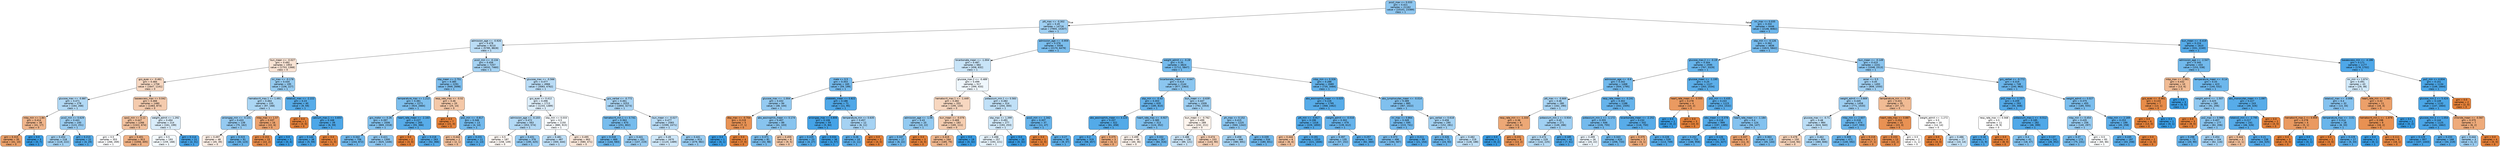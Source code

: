 digraph Tree {
node [shape=box, style="filled, rounded", color="black", fontname="helvetica"] ;
edge [fontname="helvetica"] ;
0 [label="pco2_max <= 0.033\ngini = 0.421\nsamples = 21162\nvalue = [10101, 23389]\nclass = 1", fillcolor="#8fc7f0"] ;
1 [label="ptt_max <= -0.302\ngini = 0.45\nsamples = 14716\nvalue = [7955, 15307]\nclass = 1", fillcolor="#a0d0f3"] ;
0 -> 1 [labeldistance=2.5, labelangle=45, headlabel="True"] ;
2 [label="admission_age <= -0.926\ngini = 0.478\nsamples = 9210\nvalue = [5785, 8828]\nclass = 1", fillcolor="#bbddf6"] ;
1 -> 2 ;
3 [label="bun_mean <= -0.027\ngini = 0.492\nsamples = 1953\nvalue = [1753, 1368]\nclass = 0", fillcolor="#f9e3d4"] ;
2 -> 3 ;
4 [label="gcs_eyes <= -0.461\ngini = 0.484\nsamples = 1758\nvalue = [1647, 1141]\nclass = 0", fillcolor="#f7d8c2"] ;
3 -> 4 ;
5 [label="glucose_max <= -0.887\ngini = 0.471\nsamples = 278\nvalue = [164, 268]\nclass = 1", fillcolor="#b2d9f5"] ;
4 -> 5 ;
6 [label="mbp_min <= 1.84\ngini = 0.414\nsamples = 38\nvalue = [41, 17]\nclass = 0", fillcolor="#f0b58b"] ;
5 -> 6 ;
7 [label="gini = 0.315\nsamples = 35\nvalue = [41, 10]\nclass = 0", fillcolor="#eba069"] ;
6 -> 7 ;
8 [label="gini = 0.0\nsamples = 3\nvalue = [0, 7]\nclass = 1", fillcolor="#399de5"] ;
6 -> 8 ;
9 [label="pco2_min <= 0.629\ngini = 0.441\nsamples = 240\nvalue = [123, 251]\nclass = 1", fillcolor="#9acdf2"] ;
5 -> 9 ;
10 [label="gini = 0.454\nsamples = 218\nvalue = [119, 222]\nclass = 1", fillcolor="#a3d2f3"] ;
9 -> 10 ;
11 [label="gini = 0.213\nsamples = 22\nvalue = [4, 29]\nclass = 1", fillcolor="#54abe9"] ;
9 -> 11 ;
12 [label="baseexcess_max <= 0.042\ngini = 0.466\nsamples = 1480\nvalue = [1483, 873]\nclass = 0", fillcolor="#f4cbae"] ;
4 -> 12 ;
13 [label="spo2_min <= 0.12\ngini = 0.447\nsamples = 1266\nvalue = [1322, 674]\nclass = 0", fillcolor="#f2c19e"] ;
12 -> 13 ;
14 [label="gini = 0.5\nsamples = 353\nvalue = [266, 269]\nclass = 1", fillcolor="#fdfeff"] ;
13 -> 14 ;
15 [label="gini = 0.401\nsamples = 913\nvalue = [1056, 405]\nclass = 0", fillcolor="#efb185"] ;
13 -> 15 ;
16 [label="weight_admit <= 1.292\ngini = 0.494\nsamples = 214\nvalue = [161, 199]\nclass = 1", fillcolor="#d9ecfa"] ;
12 -> 16 ;
17 [label="gini = 0.5\nsamples = 193\nvalue = [159, 168]\nclass = 1", fillcolor="#f4fafe"] ;
16 -> 17 ;
18 [label="gini = 0.114\nsamples = 21\nvalue = [2, 31]\nclass = 1", fillcolor="#46a3e7"] ;
16 -> 18 ;
19 [label="inr_max <= -0.178\ngini = 0.434\nsamples = 195\nvalue = [106, 227]\nclass = 1", fillcolor="#95cbf1"] ;
3 -> 19 ;
20 [label="hematocrit_max.1 <= 1.491\ngini = 0.464\nsamples = 155\nvalue = [97, 168]\nclass = 1", fillcolor="#abd6f4"] ;
19 -> 20 ;
21 [label="aniongap_min <= -0.131\ngini = 0.433\nsamples = 139\nvalue = [75, 162]\nclass = 1", fillcolor="#95caf1"] ;
20 -> 21 ;
22 [label="gini = 0.497\nsamples = 48\nvalue = [45, 39]\nclass = 0", fillcolor="#fceee5"] ;
21 -> 22 ;
23 [label="gini = 0.315\nsamples = 91\nvalue = [30, 123]\nclass = 1", fillcolor="#69b5eb"] ;
21 -> 23 ;
24 [label="mbp_max <= 1.57\ngini = 0.337\nsamples = 16\nvalue = [22, 6]\nclass = 0", fillcolor="#eca36f"] ;
20 -> 24 ;
25 [label="gini = 0.153\nsamples = 15\nvalue = [22, 2]\nclass = 0", fillcolor="#e78c4b"] ;
24 -> 25 ;
26 [label="gini = 0.0\nsamples = 1\nvalue = [0, 4]\nclass = 1", fillcolor="#399de5"] ;
24 -> 26 ;
27 [label="totalco2_max <= -2.222\ngini = 0.23\nsamples = 40\nvalue = [9, 59]\nclass = 1", fillcolor="#57ace9"] ;
19 -> 27 ;
28 [label="gini = 0.0\nsamples = 1\nvalue = [3, 0]\nclass = 0", fillcolor="#e58139"] ;
27 -> 28 ;
29 [label="calcium_max.1 <= 3.653\ngini = 0.168\nsamples = 39\nvalue = [6, 59]\nclass = 1", fillcolor="#4da7e8"] ;
27 -> 29 ;
30 [label="gini = 0.144\nsamples = 38\nvalue = [5, 59]\nclass = 1", fillcolor="#4aa5e7"] ;
29 -> 30 ;
31 [label="gini = 0.0\nsamples = 1\nvalue = [1, 0]\nclass = 0", fillcolor="#e58139"] ;
29 -> 31 ;
32 [label="pco2_min <= -0.134\ngini = 0.456\nsamples = 7257\nvalue = [4032, 7460]\nclass = 1", fillcolor="#a4d2f3"] ;
2 -> 32 ;
33 [label="sbp_mean <= 2.751\ngini = 0.385\nsamples = 2291\nvalue = [949, 2698]\nclass = 1", fillcolor="#7fbfee"] ;
32 -> 33 ;
34 [label="temperature_max <= 1.213\ngini = 0.381\nsamples = 2271\nvalue = [924, 2684]\nclass = 1", fillcolor="#7dbfee"] ;
33 -> 34 ;
35 [label="gcs_motor <= 0.26\ngini = 0.397\nsamples = 2006\nvalue = [869, 2318]\nclass = 1", fillcolor="#83c2ef"] ;
34 -> 35 ;
36 [label="gini = 0.342\nsamples = 706\nvalue = [244, 872]\nclass = 1", fillcolor="#70b8ec"] ;
35 -> 36 ;
37 [label="gini = 0.421\nsamples = 1300\nvalue = [625, 1446]\nclass = 1", fillcolor="#8fc7f0"] ;
35 -> 37 ;
38 [label="heart_rate_mean <= -2.163\ngini = 0.227\nsamples = 265\nvalue = [55, 366]\nclass = 1", fillcolor="#57ace9"] ;
34 -> 38 ;
39 [label="gini = 0.0\nsamples = 2\nvalue = [3, 0]\nclass = 0", fillcolor="#e58139"] ;
38 -> 39 ;
40 [label="gini = 0.218\nsamples = 263\nvalue = [52, 366]\nclass = 1", fillcolor="#55abe9"] ;
38 -> 40 ;
41 [label="resp_rate_max <= -0.52\ngini = 0.46\nsamples = 20\nvalue = [25, 14]\nclass = 0", fillcolor="#f4c8a8"] ;
33 -> 41 ;
42 [label="gini = 0.0\nsamples = 7\nvalue = [21, 0]\nclass = 0", fillcolor="#e58139"] ;
41 -> 42 ;
43 [label="po2_min <= -0.817\ngini = 0.346\nsamples = 13\nvalue = [4, 14]\nclass = 1", fillcolor="#72b9ec"] ;
41 -> 43 ;
44 [label="gini = 0.444\nsamples = 2\nvalue = [2, 1]\nclass = 0", fillcolor="#f2c09c"] ;
43 -> 44 ;
45 [label="gini = 0.231\nsamples = 11\nvalue = [2, 13]\nclass = 1", fillcolor="#57ace9"] ;
43 -> 45 ;
46 [label="glucose_max <= -0.566\ngini = 0.477\nsamples = 4966\nvalue = [3083, 4762]\nclass = 1", fillcolor="#b9dcf6"] ;
32 -> 46 ;
47 [label="gcs_eyes <= 0.412\ngini = 0.496\nsamples = 1713\nvalue = [1233, 1489]\nclass = 1", fillcolor="#ddeefb"] ;
46 -> 47 ;
48 [label="admission_age <= -0.103\ngini = 0.472\nsamples = 563\nvalue = [353, 574]\nclass = 1", fillcolor="#b3d9f5"] ;
47 -> 48 ;
49 [label="gini = 0.5\nsamples = 187\nvalue = [158, 149]\nclass = 0", fillcolor="#fef8f4"] ;
48 -> 49 ;
50 [label="gini = 0.431\nsamples = 376\nvalue = [195, 425]\nclass = 1", fillcolor="#94caf1"] ;
48 -> 50 ;
51 [label="sbp_min <= 0.033\ngini = 0.5\nsamples = 1150\nvalue = [880, 915]\nclass = 1", fillcolor="#f7fbfe"] ;
47 -> 51 ;
52 [label="gini = 0.481\nsamples = 487\nvalue = [300, 444]\nclass = 1", fillcolor="#bfdff7"] ;
51 -> 52 ;
53 [label="gini = 0.495\nsamples = 663\nvalue = [580, 471]\nclass = 0", fillcolor="#fae7da"] ;
51 -> 53 ;
54 [label="gcs_verbal <= -0.772\ngini = 0.461\nsamples = 3253\nvalue = [1850, 3273]\nclass = 1", fillcolor="#a9d4f4"] ;
46 -> 54 ;
55 [label="hematocrit_min.1 <= 0.741\ngini = 0.363\nsamples = 670\nvalue = [251, 802]\nclass = 1", fillcolor="#77bced"] ;
54 -> 55 ;
56 [label="gini = 0.318\nsamples = 469\nvalue = [144, 583]\nclass = 1", fillcolor="#6ab5eb"] ;
55 -> 56 ;
57 [label="gini = 0.441\nsamples = 201\nvalue = [107, 219]\nclass = 1", fillcolor="#9acdf2"] ;
55 -> 57 ;
58 [label="bun_mean <= -0.027\ngini = 0.477\nsamples = 2583\nvalue = [1599, 2471]\nclass = 1", fillcolor="#b9dcf6"] ;
54 -> 58 ;
59 [label="gini = 0.49\nsamples = 1670\nvalue = [1120, 1489]\nclass = 1", fillcolor="#cee7f9"] ;
58 -> 59 ;
60 [label="gini = 0.441\nsamples = 913\nvalue = [479, 982]\nclass = 1", fillcolor="#9acdf2"] ;
58 -> 60 ;
61 [label="admission_age <= -0.959\ngini = 0.376\nsamples = 5506\nvalue = [2170, 6479]\nclass = 1", fillcolor="#7bbeee"] ;
1 -> 61 ;
62 [label="bicarbonate_mean <= -1.004\ngini = 0.487\nsamples = 682\nvalue = [458, 632]\nclass = 1", fillcolor="#c8e4f8"] ;
61 -> 62 ;
63 [label="male <= 0.5\ngini = 0.353\nsamples = 165\nvalue = [59, 199]\nclass = 1", fillcolor="#74baed"] ;
62 -> 63 ;
64 [label="glucose_max <= -1.004\ngini = 0.432\nsamples = 94\nvalue = [48, 104]\nclass = 1", fillcolor="#94caf1"] ;
63 -> 64 ;
65 [label="dbp_max <= -0.704\ngini = 0.219\nsamples = 5\nvalue = [7, 1]\nclass = 0", fillcolor="#e99355"] ;
64 -> 65 ;
66 [label="gini = 0.0\nsamples = 1\nvalue = [0, 1]\nclass = 1", fillcolor="#399de5"] ;
65 -> 66 ;
67 [label="gini = 0.0\nsamples = 4\nvalue = [7, 0]\nclass = 0", fillcolor="#e58139"] ;
65 -> 67 ;
68 [label="abs_eosinophils_mean <= 0.174\ngini = 0.407\nsamples = 89\nvalue = [41, 103]\nclass = 1", fillcolor="#88c4ef"] ;
64 -> 68 ;
69 [label="gini = 0.371\nsamples = 81\nvalue = [32, 98]\nclass = 1", fillcolor="#7abded"] ;
68 -> 69 ;
70 [label="gini = 0.459\nsamples = 8\nvalue = [9, 5]\nclass = 0", fillcolor="#f3c7a7"] ;
68 -> 70 ;
71 [label="platelets_mean <= 0.822\ngini = 0.186\nsamples = 71\nvalue = [11, 95]\nclass = 1", fillcolor="#50a8e8"] ;
63 -> 71 ;
72 [label="aniongap_max <= 0.806\ngini = 0.106\nsamples = 59\nvalue = [5, 84]\nclass = 1", fillcolor="#45a3e7"] ;
71 -> 72 ;
73 [label="gini = 0.225\nsamples = 23\nvalue = [4, 27]\nclass = 1", fillcolor="#56ace9"] ;
72 -> 73 ;
74 [label="gini = 0.034\nsamples = 36\nvalue = [1, 57]\nclass = 1", fillcolor="#3c9fe5"] ;
72 -> 74 ;
75 [label="temperature_min <= 0.635\ngini = 0.457\nsamples = 12\nvalue = [6, 11]\nclass = 1", fillcolor="#a5d2f3"] ;
71 -> 75 ;
76 [label="gini = 0.26\nsamples = 10\nvalue = [2, 11]\nclass = 1", fillcolor="#5dafea"] ;
75 -> 76 ;
77 [label="gini = 0.0\nsamples = 2\nvalue = [4, 0]\nclass = 0", fillcolor="#e58139"] ;
75 -> 77 ;
78 [label="glucose_max.2 <= -0.489\ngini = 0.499\nsamples = 517\nvalue = [399, 433]\nclass = 1", fillcolor="#eff7fd"] ;
62 -> 78 ;
79 [label="hematocrit_max.1 <= -1.449\ngini = 0.482\nsamples = 203\nvalue = [195, 133]\nclass = 0", fillcolor="#f7d7c0"] ;
78 -> 79 ;
80 [label="admission_age <= -1.06\ngini = 0.43\nsamples = 20\nvalue = [10, 22]\nclass = 1", fillcolor="#93caf1"] ;
79 -> 80 ;
81 [label="gini = 0.337\nsamples = 17\nvalue = [6, 22]\nclass = 1", fillcolor="#6fb8ec"] ;
80 -> 81 ;
82 [label="gini = 0.0\nsamples = 3\nvalue = [4, 0]\nclass = 0", fillcolor="#e58139"] ;
80 -> 82 ;
83 [label="bun_mean <= -0.076\ngini = 0.469\nsamples = 183\nvalue = [185, 111]\nclass = 0", fillcolor="#f5cdb0"] ;
79 -> 83 ;
84 [label="gini = 0.419\nsamples = 164\nvalue = [185, 79]\nclass = 0", fillcolor="#f0b78e"] ;
83 -> 84 ;
85 [label="gini = 0.0\nsamples = 19\nvalue = [0, 32]\nclass = 1", fillcolor="#399de5"] ;
83 -> 85 ;
86 [label="potassium_min.1 <= 0.583\ngini = 0.482\nsamples = 314\nvalue = [204, 300]\nclass = 1", fillcolor="#c0e0f7"] ;
78 -> 86 ;
87 [label="sbp_max <= 1.399\ngini = 0.491\nsamples = 277\nvalue = [193, 253]\nclass = 1", fillcolor="#d0e8f9"] ;
86 -> 87 ;
88 [label="gini = 0.498\nsamples = 257\nvalue = [193, 221]\nclass = 1", fillcolor="#e6f3fc"] ;
87 -> 88 ;
89 [label="gini = 0.0\nsamples = 20\nvalue = [0, 32]\nclass = 1", fillcolor="#399de5"] ;
87 -> 89 ;
90 [label="pco2_min <= -1.342\ngini = 0.307\nsamples = 37\nvalue = [11, 47]\nclass = 1", fillcolor="#67b4eb"] ;
86 -> 90 ;
91 [label="gini = 0.0\nsamples = 1\nvalue = [2, 0]\nclass = 0", fillcolor="#e58139"] ;
90 -> 91 ;
92 [label="gini = 0.27\nsamples = 36\nvalue = [9, 47]\nclass = 1", fillcolor="#5fb0ea"] ;
90 -> 92 ;
93 [label="weight_admit <= -0.28\ngini = 0.35\nsamples = 4824\nvalue = [1712, 5847]\nclass = 1", fillcolor="#73baed"] ;
61 -> 93 ;
94 [label="bicarbonate_mean <= -0.647\ngini = 0.414\nsamples = 2144\nvalue = [977, 2363]\nclass = 1", fillcolor="#8bc6f0"] ;
93 -> 94 ;
95 [label="sbp_min <= -0.43\ngini = 0.303\nsamples = 635\nvalue = [185, 810]\nclass = 1", fillcolor="#66b3eb"] ;
94 -> 95 ;
96 [label="abs_eosinophils_mean <= 3.123\ngini = 0.207\nsamples = 322\nvalue = [61, 458]\nclass = 1", fillcolor="#53aae8"] ;
95 -> 96 ;
97 [label="gini = 0.2\nsamples = 319\nvalue = [58, 457]\nclass = 1", fillcolor="#52a9e8"] ;
96 -> 97 ;
98 [label="gini = 0.375\nsamples = 3\nvalue = [3, 1]\nclass = 0", fillcolor="#eeab7b"] ;
96 -> 98 ;
99 [label="heart_rate_max <= -0.927\ngini = 0.385\nsamples = 313\nvalue = [124, 352]\nclass = 1", fillcolor="#7fc0ee"] ;
95 -> 99 ;
100 [label="gini = 0.499\nsamples = 46\nvalue = [40, 36]\nclass = 0", fillcolor="#fcf2eb"] ;
99 -> 100 ;
101 [label="gini = 0.332\nsamples = 267\nvalue = [84, 316]\nclass = 1", fillcolor="#6eb7ec"] ;
99 -> 101 ;
102 [label="bun_mean <= -0.639\ngini = 0.447\nsamples = 1509\nvalue = [792, 1553]\nclass = 1", fillcolor="#9ecff2"] ;
94 -> 102 ;
103 [label="bun_mean <= -0.762\ngini = 0.499\nsamples = 289\nvalue = [232, 211]\nclass = 0", fillcolor="#fdf4ed"] ;
102 -> 103 ;
104 [label="gini = 0.488\nsamples = 136\nvalue = [89, 121]\nclass = 1", fillcolor="#cbe5f8"] ;
103 -> 104 ;
105 [label="gini = 0.474\nsamples = 153\nvalue = [143, 90]\nclass = 0", fillcolor="#f5d0b6"] ;
103 -> 105 ;
106 [label="ph_max <= 0.152\ngini = 0.415\nsamples = 1220\nvalue = [560, 1342]\nclass = 1", fillcolor="#8cc6f0"] ;
102 -> 106 ;
107 [label="gini = 0.458\nsamples = 686\nvalue = [380, 691]\nclass = 1", fillcolor="#a6d3f3"] ;
106 -> 107 ;
108 [label="gini = 0.339\nsamples = 534\nvalue = [180, 651]\nclass = 1", fillcolor="#70b8ec"] ;
106 -> 108 ;
109 [label="mbp_min <= 0.326\ngini = 0.288\nsamples = 2680\nvalue = [735, 3484]\nclass = 1", fillcolor="#63b2ea"] ;
93 -> 109 ;
110 [label="abs_eosinophils_mean <= 0.025\ngini = 0.226\nsamples = 1795\nvalue = [368, 2462]\nclass = 1", fillcolor="#57ace9"] ;
109 -> 110 ;
111 [label="ptt_min <= -0.917\ngini = 0.196\nsamples = 1316\nvalue = [229, 1850]\nclass = 1", fillcolor="#52a9e8"] ;
110 -> 111 ;
112 [label="gini = 0.444\nsamples = 6\nvalue = [8, 4]\nclass = 0", fillcolor="#f2c09c"] ;
111 -> 112 ;
113 [label="gini = 0.191\nsamples = 1310\nvalue = [221, 1846]\nclass = 1", fillcolor="#51a9e8"] ;
111 -> 113 ;
114 [label="weight_admit <= -0.016\ngini = 0.302\nsamples = 479\nvalue = [139, 612]\nclass = 1", fillcolor="#66b3eb"] ;
110 -> 114 ;
115 [label="gini = 0.397\nsamples = 135\nvalue = [57, 152]\nclass = 1", fillcolor="#83c2ef"] ;
114 -> 115 ;
116 [label="gini = 0.257\nsamples = 344\nvalue = [82, 460]\nclass = 1", fillcolor="#5caeea"] ;
114 -> 116 ;
117 [label="abs_lymphocytes_mean <= -0.014\ngini = 0.389\nsamples = 885\nvalue = [367, 1022]\nclass = 1", fillcolor="#80c0ee"] ;
109 -> 117 ;
118 [label="inr_max <= 0.864\ngini = 0.349\nsamples = 595\nvalue = [215, 741]\nclass = 1", fillcolor="#72b9ed"] ;
117 -> 118 ;
119 [label="gini = 0.373\nsamples = 496\nvalue = [194, 587]\nclass = 1", fillcolor="#7abdee"] ;
118 -> 119 ;
120 [label="gini = 0.211\nsamples = 99\nvalue = [21, 154]\nclass = 1", fillcolor="#54aae9"] ;
118 -> 120 ;
121 [label="gcs_verbal <= 0.618\ngini = 0.456\nsamples = 290\nvalue = [152, 281]\nclass = 1", fillcolor="#a4d2f3"] ;
117 -> 121 ;
122 [label="gini = 0.326\nsamples = 71\nvalue = [24, 93]\nclass = 1", fillcolor="#6cb6ec"] ;
121 -> 122 ;
123 [label="gini = 0.482\nsamples = 219\nvalue = [128, 188]\nclass = 1", fillcolor="#c0e0f7"] ;
121 -> 123 ;
124 [label="inr_max <= 0.035\ngini = 0.332\nsamples = 6446\nvalue = [2146, 8082]\nclass = 1", fillcolor="#6eb7ec"] ;
0 -> 124 [labeldistance=2.5, labelangle=-45, headlabel="False"] ;
125 [label="sbp_min <= -0.126\ngini = 0.362\nsamples = 4836\nvalue = [1815, 5842]\nclass = 1", fillcolor="#77bbed"] ;
124 -> 125 ;
126 [label="glucose_max.2 <= -0.19\ngini = 0.304\nsamples = 2595\nvalue = [767, 3329]\nclass = 1", fillcolor="#67b4eb"] ;
125 -> 126 ;
127 [label="admission_age <= -0.6\ngini = 0.342\nsamples = 1468\nvalue = [504, 1795]\nclass = 1", fillcolor="#71b9ec"] ;
126 -> 127 ;
128 [label="ptt_max <= -0.669\ngini = 0.46\nsamples = 280\nvalue = [162, 290]\nclass = 1", fillcolor="#a8d4f4"] ;
127 -> 128 ;
129 [label="resp_rate_min <= -1.333\ngini = 0.36\nsamples = 9\nvalue = [13, 4]\nclass = 0", fillcolor="#eda876"] ;
128 -> 129 ;
130 [label="gini = 0.0\nsamples = 1\nvalue = [0, 2]\nclass = 1", fillcolor="#399de5"] ;
129 -> 130 ;
131 [label="gini = 0.231\nsamples = 8\nvalue = [13, 2]\nclass = 0", fillcolor="#e99457"] ;
129 -> 131 ;
132 [label="potassium_min.1 <= 0.934\ngini = 0.45\nsamples = 271\nvalue = [149, 286]\nclass = 1", fillcolor="#a0d0f3"] ;
128 -> 132 ;
133 [label="gini = 0.474\nsamples = 229\nvalue = [142, 225]\nclass = 1", fillcolor="#b6dbf5"] ;
132 -> 133 ;
134 [label="gini = 0.185\nsamples = 42\nvalue = [7, 61]\nclass = 1", fillcolor="#50a8e8"] ;
132 -> 134 ;
135 [label="resp_rate_mean <= -0.241\ngini = 0.302\nsamples = 1188\nvalue = [342, 1505]\nclass = 1", fillcolor="#66b3eb"] ;
127 -> 135 ;
136 [label="potassium_min.1 <= -1.172\ngini = 0.355\nsamples = 646\nvalue = [226, 755]\nclass = 1", fillcolor="#74baed"] ;
135 -> 136 ;
137 [label="gini = 0.499\nsamples = 26\nvalue = [20, 22]\nclass = 1", fillcolor="#edf6fd"] ;
136 -> 137 ;
138 [label="gini = 0.343\nsamples = 620\nvalue = [206, 733]\nclass = 1", fillcolor="#71b9ec"] ;
136 -> 138 ;
139 [label="bicarbonate_mean <= -2.252\ngini = 0.232\nsamples = 542\nvalue = [116, 750]\nclass = 1", fillcolor="#58ace9"] ;
135 -> 139 ;
140 [label="gini = 0.375\nsamples = 3\nvalue = [3, 1]\nclass = 0", fillcolor="#eeab7b"] ;
139 -> 140 ;
141 [label="gini = 0.228\nsamples = 539\nvalue = [113, 749]\nclass = 1", fillcolor="#57ace9"] ;
139 -> 141 ;
142 [label="glucose_mean <= -1.195\ngini = 0.25\nsamples = 1127\nvalue = [263, 1534]\nclass = 1", fillcolor="#5baee9"] ;
126 -> 142 ;
143 [label="heart_rate_mean <= -0.555\ngini = 0.278\nsamples = 4\nvalue = [10, 2]\nclass = 0", fillcolor="#ea9a61"] ;
142 -> 143 ;
144 [label="gini = 0.0\nsamples = 1\nvalue = [0, 2]\nclass = 1", fillcolor="#399de5"] ;
143 -> 144 ;
145 [label="gini = 0.0\nsamples = 3\nvalue = [10, 0]\nclass = 0", fillcolor="#e58139"] ;
143 -> 145 ;
146 [label="po2_min <= 0.435\ngini = 0.243\nsamples = 1123\nvalue = [253, 1532]\nclass = 1", fillcolor="#5aade9"] ;
142 -> 146 ;
147 [label="wbc_mean <= 0.378\ngini = 0.218\nsamples = 999\nvalue = [197, 1385]\nclass = 1", fillcolor="#55abe9"] ;
146 -> 147 ;
148 [label="gini = 0.252\nsamples = 720\nvalue = [166, 958]\nclass = 1", fillcolor="#5baeea"] ;
147 -> 148 ;
149 [label="gini = 0.126\nsamples = 279\nvalue = [31, 427]\nclass = 1", fillcolor="#47a4e7"] ;
147 -> 149 ;
150 [label="heart_rate_mean <= -1.184\ngini = 0.4\nsamples = 124\nvalue = [56, 147]\nclass = 1", fillcolor="#84c2ef"] ;
146 -> 150 ;
151 [label="gini = 0.337\nsamples = 9\nvalue = [11, 3]\nclass = 0", fillcolor="#eca36f"] ;
150 -> 151 ;
152 [label="gini = 0.363\nsamples = 115\nvalue = [45, 144]\nclass = 1", fillcolor="#77bced"] ;
150 -> 152 ;
153 [label="bun_mean <= -0.149\ngini = 0.415\nsamples = 2241\nvalue = [1048, 2513]\nclass = 1", fillcolor="#8cc6f0"] ;
125 -> 153 ;
154 [label="asian <= 0.5\ngini = 0.45\nsamples = 1493\nvalue = [808, 1550]\nclass = 1", fillcolor="#a0d0f3"] ;
153 -> 154 ;
155 [label="weight_admit <= 0.669\ngini = 0.445\nsamples = 1458\nvalue = [771, 1533]\nclass = 1", fillcolor="#9dcef2"] ;
154 -> 155 ;
156 [label="glucose_max <= -0.71\ngini = 0.48\nsamples = 984\nvalue = [624, 940]\nclass = 1", fillcolor="#bcdef6"] ;
155 -> 156 ;
157 [label="gini = 0.478\nsamples = 150\nvalue = [144, 94]\nclass = 0", fillcolor="#f6d3ba"] ;
156 -> 157 ;
158 [label="gini = 0.462\nsamples = 834\nvalue = [480, 846]\nclass = 1", fillcolor="#a9d5f4"] ;
156 -> 158 ;
159 [label="mbp_min <= 2.607\ngini = 0.318\nsamples = 474\nvalue = [147, 593]\nclass = 1", fillcolor="#6ab5eb"] ;
155 -> 159 ;
160 [label="gini = 0.309\nsamples = 471\nvalue = [140, 592]\nclass = 1", fillcolor="#68b4eb"] ;
159 -> 160 ;
161 [label="gini = 0.219\nsamples = 3\nvalue = [7, 1]\nclass = 0", fillcolor="#e99355"] ;
159 -> 161 ;
162 [label="temperature_min <= 0.18\ngini = 0.431\nsamples = 35\nvalue = [37, 17]\nclass = 0", fillcolor="#f1bb94"] ;
154 -> 162 ;
163 [label="heart_rate_max <= 0.887\ngini = 0.204\nsamples = 15\nvalue = [23, 3]\nclass = 0", fillcolor="#e89153"] ;
162 -> 163 ;
164 [label="gini = 0.153\nsamples = 13\nvalue = [22, 2]\nclass = 0", fillcolor="#e78c4b"] ;
163 -> 164 ;
165 [label="gini = 0.5\nsamples = 2\nvalue = [1, 1]\nclass = 0", fillcolor="#ffffff"] ;
163 -> 165 ;
166 [label="weight_admit <= -1.272\ngini = 0.5\nsamples = 20\nvalue = [14, 14]\nclass = 0", fillcolor="#ffffff"] ;
162 -> 166 ;
167 [label="gini = 0.0\nsamples = 3\nvalue = [4, 0]\nclass = 0", fillcolor="#e58139"] ;
166 -> 167 ;
168 [label="gini = 0.486\nsamples = 17\nvalue = [10, 14]\nclass = 1", fillcolor="#c6e3f8"] ;
166 -> 168 ;
169 [label="gcs_verbal <= -0.772\ngini = 0.319\nsamples = 748\nvalue = [240, 963]\nclass = 1", fillcolor="#6ab5eb"] ;
153 -> 169 ;
170 [label="po2_max <= -1.257\ngini = 0.209\nsamples = 293\nvalue = [55, 408]\nclass = 1", fillcolor="#54aae9"] ;
169 -> 170 ;
171 [label="resp_rate_max <= 0.568\ngini = 0.5\nsamples = 11\nvalue = [9, 9]\nclass = 0", fillcolor="#ffffff"] ;
170 -> 171 ;
172 [label="gini = 0.18\nsamples = 7\nvalue = [1, 9]\nclass = 1", fillcolor="#4fa8e8"] ;
171 -> 172 ;
173 [label="gini = 0.0\nsamples = 4\nvalue = [8, 0]\nclass = 0", fillcolor="#e58139"] ;
171 -> 173 ;
174 [label="potassium_max.1 <= -0.512\ngini = 0.185\nsamples = 282\nvalue = [46, 399]\nclass = 1", fillcolor="#50a8e8"] ;
170 -> 174 ;
175 [label="gini = 0.4\nsamples = 41\nvalue = [18, 47]\nclass = 1", fillcolor="#85c3ef"] ;
174 -> 175 ;
176 [label="gini = 0.137\nsamples = 241\nvalue = [28, 352]\nclass = 1", fillcolor="#49a5e7"] ;
174 -> 176 ;
177 [label="weight_admit <= 0.027\ngini = 0.375\nsamples = 455\nvalue = [185, 555]\nclass = 1", fillcolor="#7bbeee"] ;
169 -> 177 ;
178 [label="mbp_min <= 0.454\ngini = 0.435\nsamples = 256\nvalue = [140, 297]\nclass = 1", fillcolor="#96cbf1"] ;
177 -> 178 ;
179 [label="gini = 0.37\nsamples = 173\nvalue = [75, 231]\nclass = 1", fillcolor="#79bded"] ;
178 -> 179 ;
180 [label="gini = 0.5\nsamples = 83\nvalue = [65, 66]\nclass = 1", fillcolor="#fcfeff"] ;
178 -> 180 ;
181 [label="mbp_min <= 2.169\ngini = 0.253\nsamples = 199\nvalue = [45, 258]\nclass = 1", fillcolor="#5caeea"] ;
177 -> 181 ;
182 [label="gini = 0.245\nsamples = 197\nvalue = [43, 258]\nclass = 1", fillcolor="#5aade9"] ;
181 -> 182 ;
183 [label="gini = 0.0\nsamples = 2\nvalue = [2, 0]\nclass = 0", fillcolor="#e58139"] ;
181 -> 183 ;
184 [label="bun_mean <= -0.419\ngini = 0.224\nsamples = 1610\nvalue = [331, 2240]\nclass = 1", fillcolor="#56abe9"] ;
124 -> 184 ;
185 [label="admission_age <= -2.547\ngini = 0.345\nsamples = 433\nvalue = [153, 538]\nclass = 1", fillcolor="#71b9ec"] ;
184 -> 185 ;
186 [label="mbp_max <= 1.061\ngini = 0.432\nsamples = 10\nvalue = [13, 6]\nclass = 0", fillcolor="#f1bb94"] ;
185 -> 186 ;
187 [label="gcs_eyes <= -0.461\ngini = 0.133\nsamples = 7\nvalue = [13, 1]\nclass = 0", fillcolor="#e78b48"] ;
186 -> 187 ;
188 [label="gini = 0.0\nsamples = 6\nvalue = [13, 0]\nclass = 0", fillcolor="#e58139"] ;
187 -> 188 ;
189 [label="gini = 0.0\nsamples = 1\nvalue = [0, 1]\nclass = 1", fillcolor="#399de5"] ;
187 -> 189 ;
190 [label="gini = 0.0\nsamples = 3\nvalue = [0, 5]\nclass = 1", fillcolor="#399de5"] ;
186 -> 190 ;
191 [label="temperature_mean <= -0.14\ngini = 0.33\nsamples = 423\nvalue = [140, 532]\nclass = 1", fillcolor="#6db7ec"] ;
185 -> 191 ;
192 [label="weight_admit <= -1.507\ngini = 0.425\nsamples = 180\nvalue = [91, 206]\nclass = 1", fillcolor="#90c8f0"] ;
191 -> 192 ;
193 [label="gini = 0.0\nsamples = 3\nvalue = [9, 0]\nclass = 0", fillcolor="#e58139"] ;
192 -> 193 ;
194 [label="po2_max <= 0.988\ngini = 0.407\nsamples = 177\nvalue = [82, 206]\nclass = 1", fillcolor="#88c4ef"] ;
192 -> 194 ;
195 [label="gini = 0.298\nsamples = 73\nvalue = [20, 90]\nclass = 1", fillcolor="#65b3eb"] ;
194 -> 195 ;
196 [label="gini = 0.454\nsamples = 104\nvalue = [62, 116]\nclass = 1", fillcolor="#a3d1f3"] ;
194 -> 196 ;
197 [label="abs_monocytes_mean <= 1.097\ngini = 0.227\nsamples = 243\nvalue = [49, 326]\nclass = 1", fillcolor="#57ace9"] ;
191 -> 197 ;
198 [label="totalco2_min <= -2.795\ngini = 0.217\nsamples = 241\nvalue = [46, 326]\nclass = 1", fillcolor="#55abe9"] ;
197 -> 198 ;
199 [label="gini = 0.444\nsamples = 3\nvalue = [2, 1]\nclass = 0", fillcolor="#f2c09c"] ;
198 -> 199 ;
200 [label="gini = 0.21\nsamples = 238\nvalue = [44, 325]\nclass = 1", fillcolor="#54aae9"] ;
198 -> 200 ;
201 [label="gini = 0.0\nsamples = 2\nvalue = [3, 0]\nclass = 0", fillcolor="#e58139"] ;
197 -> 201 ;
202 [label="baseexcess_min <= -4.186\ngini = 0.171\nsamples = 1177\nvalue = [178, 1702]\nclass = 1", fillcolor="#4ea7e8"] ;
184 -> 202 ;
203 [label="inr_min <= 1.674\ngini = 0.491\nsamples = 43\nvalue = [29, 38]\nclass = 1", fillcolor="#d0e8f9"] ;
202 -> 203 ;
204 [label="totalco2_max <= -3.006\ngini = 0.4\nsamples = 32\nvalue = [13, 34]\nclass = 1", fillcolor="#85c2ef"] ;
203 -> 204 ;
205 [label="hematocrit_max.1 <= 0.959\ngini = 0.278\nsamples = 4\nvalue = [5, 1]\nclass = 0", fillcolor="#ea9a61"] ;
204 -> 205 ;
206 [label="gini = 0.0\nsamples = 3\nvalue = [5, 0]\nclass = 0", fillcolor="#e58139"] ;
205 -> 206 ;
207 [label="gini = 0.0\nsamples = 1\nvalue = [0, 1]\nclass = 1", fillcolor="#399de5"] ;
205 -> 207 ;
208 [label="temperature_max <= -3.01\ngini = 0.314\nsamples = 28\nvalue = [8, 33]\nclass = 1", fillcolor="#69b5eb"] ;
204 -> 208 ;
209 [label="gini = 0.0\nsamples = 1\nvalue = [3, 0]\nclass = 0", fillcolor="#e58139"] ;
208 -> 209 ;
210 [label="gini = 0.229\nsamples = 27\nvalue = [5, 33]\nclass = 1", fillcolor="#57ace9"] ;
208 -> 210 ;
211 [label="heart_rate_min <= 1.481\ngini = 0.32\nsamples = 11\nvalue = [16, 4]\nclass = 0", fillcolor="#eca06a"] ;
203 -> 211 ;
212 [label="hematocrit_min.1 <= -1.876\ngini = 0.198\nsamples = 9\nvalue = [16, 2]\nclass = 0", fillcolor="#e89152"] ;
211 -> 212 ;
213 [label="gini = 0.0\nsamples = 1\nvalue = [0, 1]\nclass = 1", fillcolor="#399de5"] ;
212 -> 213 ;
214 [label="gini = 0.111\nsamples = 8\nvalue = [16, 1]\nclass = 0", fillcolor="#e78945"] ;
212 -> 214 ;
215 [label="gini = 0.0\nsamples = 2\nvalue = [0, 2]\nclass = 1", fillcolor="#399de5"] ;
211 -> 215 ;
216 [label="po2_min <= 4.834\ngini = 0.151\nsamples = 1134\nvalue = [149, 1664]\nclass = 1", fillcolor="#4ba6e7"] ;
202 -> 216 ;
217 [label="glucose_min.2 <= 5.424\ngini = 0.149\nsamples = 1132\nvalue = [147, 1664]\nclass = 1", fillcolor="#4aa6e7"] ;
216 -> 217 ;
218 [label="glucose_min.2 <= 1.054\ngini = 0.144\nsamples = 1125\nvalue = [141, 1662]\nclass = 1", fillcolor="#4aa5e7"] ;
217 -> 218 ;
219 [label="gini = 0.129\nsamples = 957\nvalue = [107, 1443]\nclass = 1", fillcolor="#48a4e7"] ;
218 -> 219 ;
220 [label="gini = 0.233\nsamples = 168\nvalue = [34, 219]\nclass = 1", fillcolor="#58ace9"] ;
218 -> 220 ;
221 [label="chloride_mean <= -0.567\ngini = 0.375\nsamples = 7\nvalue = [6, 2]\nclass = 0", fillcolor="#eeab7b"] ;
217 -> 221 ;
222 [label="gini = 0.444\nsamples = 3\nvalue = [1, 2]\nclass = 1", fillcolor="#9ccef2"] ;
221 -> 222 ;
223 [label="gini = 0.0\nsamples = 4\nvalue = [5, 0]\nclass = 0", fillcolor="#e58139"] ;
221 -> 223 ;
224 [label="gini = 0.0\nsamples = 2\nvalue = [2, 0]\nclass = 0", fillcolor="#e58139"] ;
216 -> 224 ;
}